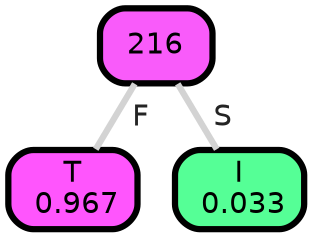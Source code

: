 graph Tree {
node [shape=box, style="filled, rounded",color="black",penwidth="3",fontcolor="black",                 fontname=helvetica] ;
graph [ranksep="0 equally", splines=straight,                 bgcolor=transparent, dpi=200] ;
edge [fontname=helvetica, fontweight=bold,fontcolor=grey14,color=lightgray] ;
0 [label="T
 0.967", fillcolor="#ff55fd"] ;
1 [label="216", fillcolor="#f95bfa"] ;
2 [label="I
 0.033", fillcolor="#55ff96"] ;
1 -- 0 [label=" F",penwidth=3] ;
1 -- 2 [label=" S",penwidth=3] ;
{rank = same;}}

